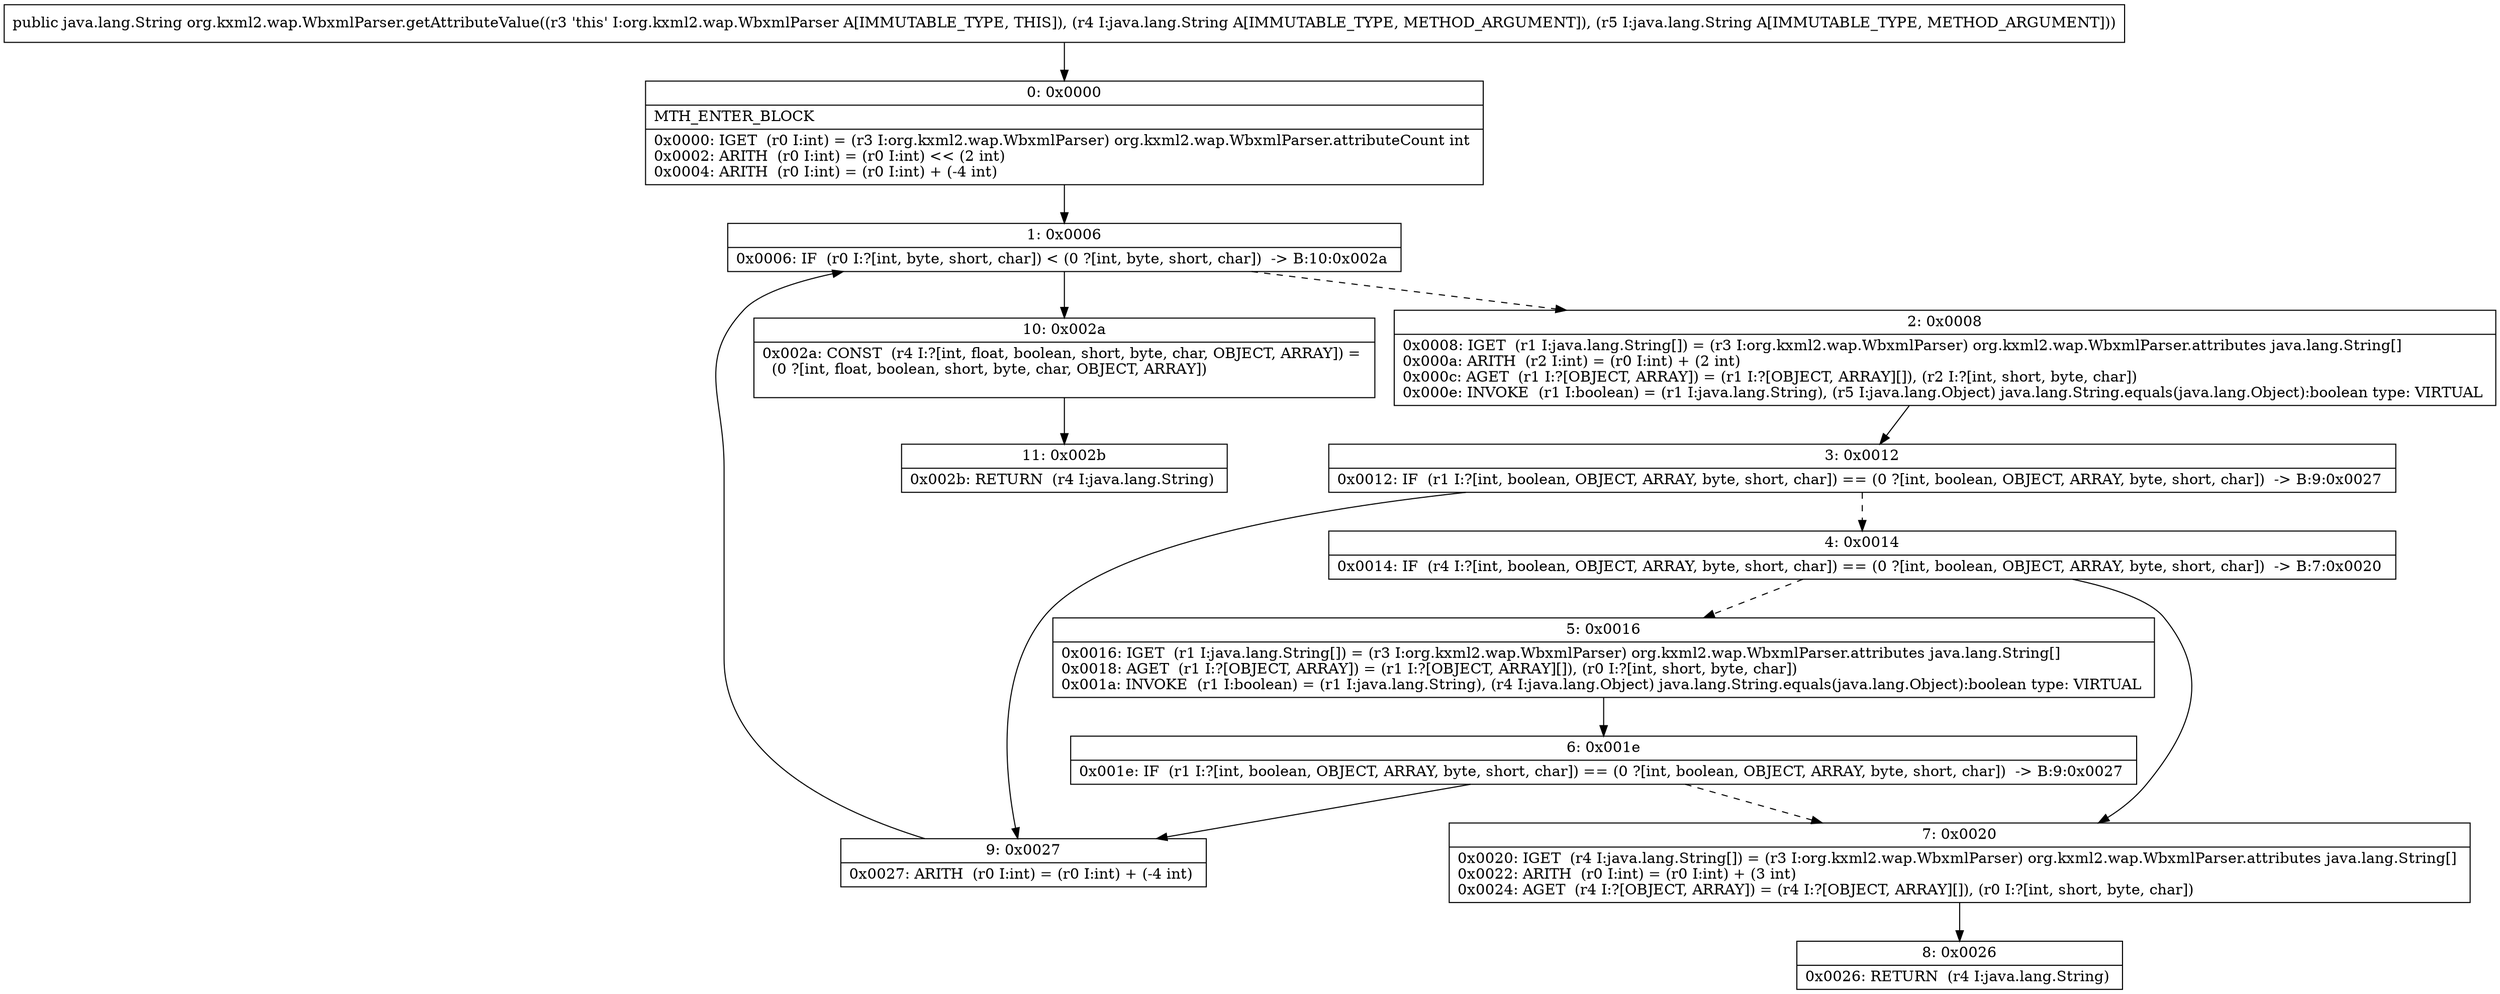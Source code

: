 digraph "CFG fororg.kxml2.wap.WbxmlParser.getAttributeValue(Ljava\/lang\/String;Ljava\/lang\/String;)Ljava\/lang\/String;" {
Node_0 [shape=record,label="{0\:\ 0x0000|MTH_ENTER_BLOCK\l|0x0000: IGET  (r0 I:int) = (r3 I:org.kxml2.wap.WbxmlParser) org.kxml2.wap.WbxmlParser.attributeCount int \l0x0002: ARITH  (r0 I:int) = (r0 I:int) \<\< (2 int) \l0x0004: ARITH  (r0 I:int) = (r0 I:int) + (\-4 int) \l}"];
Node_1 [shape=record,label="{1\:\ 0x0006|0x0006: IF  (r0 I:?[int, byte, short, char]) \< (0 ?[int, byte, short, char])  \-\> B:10:0x002a \l}"];
Node_2 [shape=record,label="{2\:\ 0x0008|0x0008: IGET  (r1 I:java.lang.String[]) = (r3 I:org.kxml2.wap.WbxmlParser) org.kxml2.wap.WbxmlParser.attributes java.lang.String[] \l0x000a: ARITH  (r2 I:int) = (r0 I:int) + (2 int) \l0x000c: AGET  (r1 I:?[OBJECT, ARRAY]) = (r1 I:?[OBJECT, ARRAY][]), (r2 I:?[int, short, byte, char]) \l0x000e: INVOKE  (r1 I:boolean) = (r1 I:java.lang.String), (r5 I:java.lang.Object) java.lang.String.equals(java.lang.Object):boolean type: VIRTUAL \l}"];
Node_3 [shape=record,label="{3\:\ 0x0012|0x0012: IF  (r1 I:?[int, boolean, OBJECT, ARRAY, byte, short, char]) == (0 ?[int, boolean, OBJECT, ARRAY, byte, short, char])  \-\> B:9:0x0027 \l}"];
Node_4 [shape=record,label="{4\:\ 0x0014|0x0014: IF  (r4 I:?[int, boolean, OBJECT, ARRAY, byte, short, char]) == (0 ?[int, boolean, OBJECT, ARRAY, byte, short, char])  \-\> B:7:0x0020 \l}"];
Node_5 [shape=record,label="{5\:\ 0x0016|0x0016: IGET  (r1 I:java.lang.String[]) = (r3 I:org.kxml2.wap.WbxmlParser) org.kxml2.wap.WbxmlParser.attributes java.lang.String[] \l0x0018: AGET  (r1 I:?[OBJECT, ARRAY]) = (r1 I:?[OBJECT, ARRAY][]), (r0 I:?[int, short, byte, char]) \l0x001a: INVOKE  (r1 I:boolean) = (r1 I:java.lang.String), (r4 I:java.lang.Object) java.lang.String.equals(java.lang.Object):boolean type: VIRTUAL \l}"];
Node_6 [shape=record,label="{6\:\ 0x001e|0x001e: IF  (r1 I:?[int, boolean, OBJECT, ARRAY, byte, short, char]) == (0 ?[int, boolean, OBJECT, ARRAY, byte, short, char])  \-\> B:9:0x0027 \l}"];
Node_7 [shape=record,label="{7\:\ 0x0020|0x0020: IGET  (r4 I:java.lang.String[]) = (r3 I:org.kxml2.wap.WbxmlParser) org.kxml2.wap.WbxmlParser.attributes java.lang.String[] \l0x0022: ARITH  (r0 I:int) = (r0 I:int) + (3 int) \l0x0024: AGET  (r4 I:?[OBJECT, ARRAY]) = (r4 I:?[OBJECT, ARRAY][]), (r0 I:?[int, short, byte, char]) \l}"];
Node_8 [shape=record,label="{8\:\ 0x0026|0x0026: RETURN  (r4 I:java.lang.String) \l}"];
Node_9 [shape=record,label="{9\:\ 0x0027|0x0027: ARITH  (r0 I:int) = (r0 I:int) + (\-4 int) \l}"];
Node_10 [shape=record,label="{10\:\ 0x002a|0x002a: CONST  (r4 I:?[int, float, boolean, short, byte, char, OBJECT, ARRAY]) = \l  (0 ?[int, float, boolean, short, byte, char, OBJECT, ARRAY])\l \l}"];
Node_11 [shape=record,label="{11\:\ 0x002b|0x002b: RETURN  (r4 I:java.lang.String) \l}"];
MethodNode[shape=record,label="{public java.lang.String org.kxml2.wap.WbxmlParser.getAttributeValue((r3 'this' I:org.kxml2.wap.WbxmlParser A[IMMUTABLE_TYPE, THIS]), (r4 I:java.lang.String A[IMMUTABLE_TYPE, METHOD_ARGUMENT]), (r5 I:java.lang.String A[IMMUTABLE_TYPE, METHOD_ARGUMENT])) }"];
MethodNode -> Node_0;
Node_0 -> Node_1;
Node_1 -> Node_2[style=dashed];
Node_1 -> Node_10;
Node_2 -> Node_3;
Node_3 -> Node_4[style=dashed];
Node_3 -> Node_9;
Node_4 -> Node_5[style=dashed];
Node_4 -> Node_7;
Node_5 -> Node_6;
Node_6 -> Node_7[style=dashed];
Node_6 -> Node_9;
Node_7 -> Node_8;
Node_9 -> Node_1;
Node_10 -> Node_11;
}


